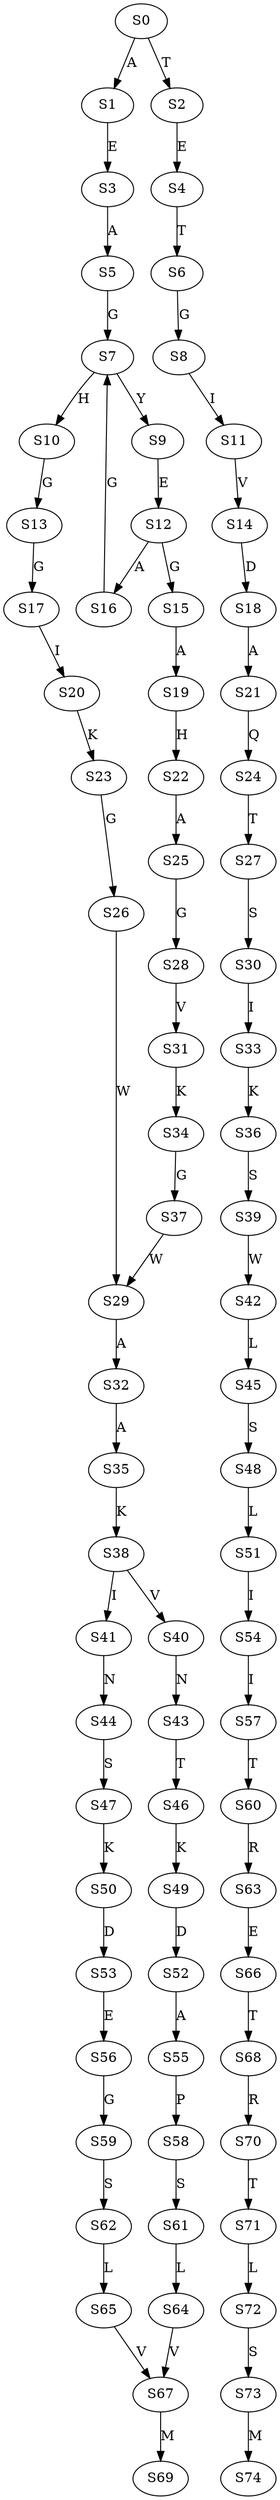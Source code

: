 strict digraph  {
	S0 -> S1 [ label = A ];
	S0 -> S2 [ label = T ];
	S1 -> S3 [ label = E ];
	S2 -> S4 [ label = E ];
	S3 -> S5 [ label = A ];
	S4 -> S6 [ label = T ];
	S5 -> S7 [ label = G ];
	S6 -> S8 [ label = G ];
	S7 -> S9 [ label = Y ];
	S7 -> S10 [ label = H ];
	S8 -> S11 [ label = I ];
	S9 -> S12 [ label = E ];
	S10 -> S13 [ label = G ];
	S11 -> S14 [ label = V ];
	S12 -> S15 [ label = G ];
	S12 -> S16 [ label = A ];
	S13 -> S17 [ label = G ];
	S14 -> S18 [ label = D ];
	S15 -> S19 [ label = A ];
	S16 -> S7 [ label = G ];
	S17 -> S20 [ label = I ];
	S18 -> S21 [ label = A ];
	S19 -> S22 [ label = H ];
	S20 -> S23 [ label = K ];
	S21 -> S24 [ label = Q ];
	S22 -> S25 [ label = A ];
	S23 -> S26 [ label = G ];
	S24 -> S27 [ label = T ];
	S25 -> S28 [ label = G ];
	S26 -> S29 [ label = W ];
	S27 -> S30 [ label = S ];
	S28 -> S31 [ label = V ];
	S29 -> S32 [ label = A ];
	S30 -> S33 [ label = I ];
	S31 -> S34 [ label = K ];
	S32 -> S35 [ label = A ];
	S33 -> S36 [ label = K ];
	S34 -> S37 [ label = G ];
	S35 -> S38 [ label = K ];
	S36 -> S39 [ label = S ];
	S37 -> S29 [ label = W ];
	S38 -> S40 [ label = V ];
	S38 -> S41 [ label = I ];
	S39 -> S42 [ label = W ];
	S40 -> S43 [ label = N ];
	S41 -> S44 [ label = N ];
	S42 -> S45 [ label = L ];
	S43 -> S46 [ label = T ];
	S44 -> S47 [ label = S ];
	S45 -> S48 [ label = S ];
	S46 -> S49 [ label = K ];
	S47 -> S50 [ label = K ];
	S48 -> S51 [ label = L ];
	S49 -> S52 [ label = D ];
	S50 -> S53 [ label = D ];
	S51 -> S54 [ label = I ];
	S52 -> S55 [ label = A ];
	S53 -> S56 [ label = E ];
	S54 -> S57 [ label = I ];
	S55 -> S58 [ label = P ];
	S56 -> S59 [ label = G ];
	S57 -> S60 [ label = T ];
	S58 -> S61 [ label = S ];
	S59 -> S62 [ label = S ];
	S60 -> S63 [ label = R ];
	S61 -> S64 [ label = L ];
	S62 -> S65 [ label = L ];
	S63 -> S66 [ label = E ];
	S64 -> S67 [ label = V ];
	S65 -> S67 [ label = V ];
	S66 -> S68 [ label = T ];
	S67 -> S69 [ label = M ];
	S68 -> S70 [ label = R ];
	S70 -> S71 [ label = T ];
	S71 -> S72 [ label = L ];
	S72 -> S73 [ label = S ];
	S73 -> S74 [ label = M ];
}
